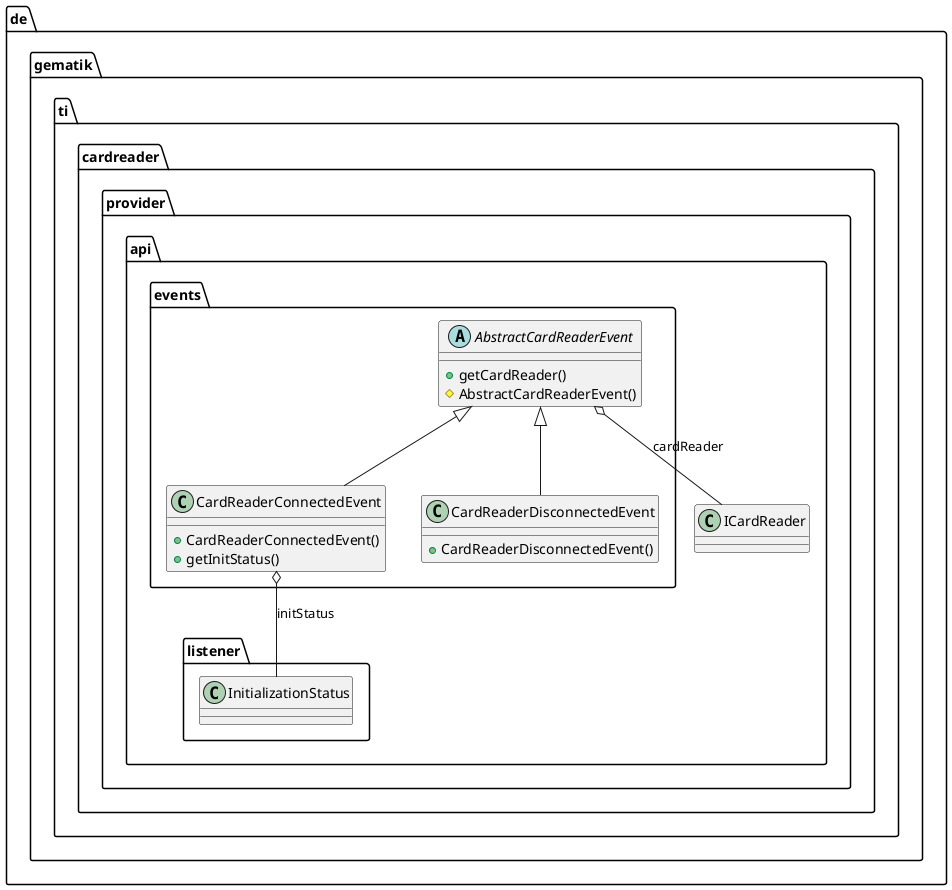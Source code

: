 @startuml



  namespace de.gematik.ti.cardreader.provider.api {
    namespace events {
      abstract class de.gematik.ti.cardreader.provider.api.events.AbstractCardReaderEvent {
          + getCardReader()
          # AbstractCardReaderEvent()
      }
    }
  }
  

  namespace de.gematik.ti.cardreader.provider.api {
    namespace events {
      class de.gematik.ti.cardreader.provider.api.events.CardReaderConnectedEvent {
          + CardReaderConnectedEvent()
          + getInitStatus()
      }
    }
  }
  

  namespace de.gematik.ti.cardreader.provider.api {
    namespace events {
      class de.gematik.ti.cardreader.provider.api.events.CardReaderDisconnectedEvent {
          + CardReaderDisconnectedEvent()
      }
    }
  }
  

  de.gematik.ti.cardreader.provider.api.events.AbstractCardReaderEvent o-- de.gematik.ti.cardreader.provider.api.ICardReader : cardReader
  de.gematik.ti.cardreader.provider.api.events.CardReaderConnectedEvent -up-|> de.gematik.ti.cardreader.provider.api.events.AbstractCardReaderEvent
  de.gematik.ti.cardreader.provider.api.events.CardReaderConnectedEvent o-- de.gematik.ti.cardreader.provider.api.listener.InitializationStatus : initStatus
  de.gematik.ti.cardreader.provider.api.events.CardReaderDisconnectedEvent -up-|> de.gematik.ti.cardreader.provider.api.events.AbstractCardReaderEvent









@enduml
